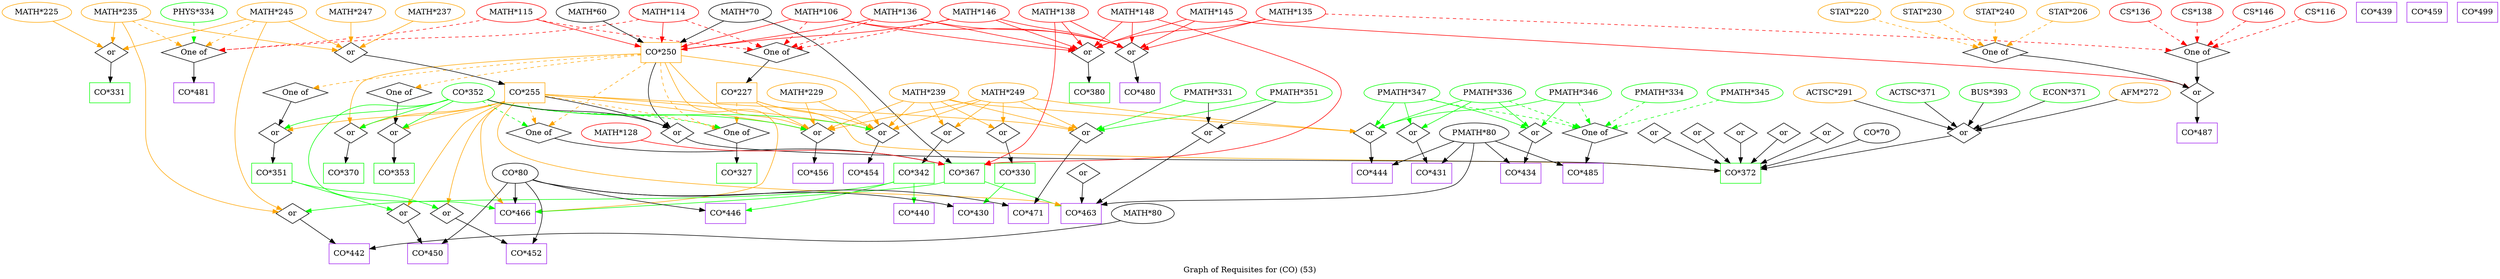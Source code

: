 strict digraph "" {
	graph [bb="0,0,4298.7,491",
		label="Graph of Requisites for (CO) (53)",
		lheight=0.21,
		lp="2149.4,11.5",
		lwidth=3.29
	];
	node [label="\N"];
	"CO*227"	[color=orange,
		height=0.5,
		pos="1158.7,329",
		shape=box,
		width=1];
	of65	[height=0.5,
		label="One of",
		pos="903.74,257",
		shape=diamond,
		width=1.6085];
	"CO*227" -> of65	[color=orange,
		pos="e,932.77,265.97 1122.5,318.05 1074.9,304.97 991.56,282.11 942.66,268.68",
		style=dashed];
	"CO*372"	[color=green,
		height=0.5,
		pos="3121.7,185",
		shape=box,
		width=1];
	"CO*227" -> "CO*372"	[color=orange,
		pos="e,3085.7,187.34 1194.8,313.3 1197.8,312.41 1200.8,311.63 1203.7,311 1337.9,282.44 1693.9,329.45 1819.7,275 1841.1,265.76 1836.3,\
248.06 1857.7,239 1872.1,232.95 2849.7,196.15 3075.5,187.72"];
	or161	[height=0.5,
		label=or,
		pos="1334.7,257",
		shape=diamond,
		width=0.81703];
	"CO*227" -> or161	[color=orange,
		pos="e,1318.5,265.27 1194.8,314.26 1228.7,301.29 1277,282.71 1295.7,275 1300.1,273.21 1304.7,271.27 1309.1,269.35"];
	or162	[height=0.5,
		label=or,
		pos="1257.7,257",
		shape=diamond,
		width=0.81703];
	"CO*227" -> or162	[color=orange,
		pos="e,1244.7,267.23 1183,310.88 1199.2,299.37 1220.5,284.35 1236.2,273.25"];
	"CO*327"	[color=green,
		height=0.5,
		pos="903.74,185",
		shape=box,
		width=1];
	of65 -> "CO*327"	[pos="e,903.74,203.1 903.74,238.7 903.74,230.98 903.74,221.71 903.74,213.11"];
	"CO*454"	[color=purple,
		height=0.5,
		pos="1330.7,185",
		shape=box,
		width=1];
	or161 -> "CO*454"	[pos="e,1331.7,203.45 1333.8,239.41 1333.4,231.71 1332.8,222.34 1332.3,213.62"];
	"CO*456"	[color=purple,
		height=0.5,
		pos="1240.7,185",
		shape=box,
		width=1];
	or162 -> "CO*456"	[pos="e,1244.9,203.04 1254.1,241.15 1252.1,232.96 1249.6,222.53 1247.3,212.95"];
	of64	[height=0.5,
		label="One of",
		pos="1371.7,401",
		shape=diamond,
		width=1.6085];
	of64 -> "CO*227"	[pos="e,1195,343.91 1343.6,391.66 1312.1,382.16 1259,365.89 1204.8,347.28"];
	"MATH*106"	[color=red,
		height=0.5,
		pos="1720.7,473",
		width=1.7151];
	"MATH*106" -> of64	[color=red,
		pos="e,1405.1,408.68 1671.5,462.12 1603,448.38 1480.1,423.73 1415,410.67",
		style=dashed];
	"CO*250"	[color=orange,
		height=0.5,
		pos="1056.7,401",
		shape=box,
		width=1];
	"MATH*106" -> "CO*250"	[color=red,
		pos="e,1092.9,404.57 1669.5,462.92 1652.7,460.14 1634,457.22 1616.7,455 1426.8,430.51 1199.2,412.43 1103.1,405.32"];
	or154	[height=0.5,
		label=or,
		pos="2089.7,401",
		shape=diamond,
		width=0.81703];
	"MATH*106" -> or154	[color=red,
		pos="e,2069.1,406.31 1770.4,462.18 1782.6,459.8 1795.6,457.28 1807.7,455 1895.6,438.42 1917.9,435.87 2005.7,419 2023.5,415.59 2043.3,\
411.59 2059.2,408.33"];
	or164	[height=0.5,
		label=or,
		pos="2168.7,401",
		shape=diamond,
		width=0.81703];
	"MATH*106" -> or164	[color=red,
		pos="e,2153.1,409.69 1769.4,461.77 1781.9,459.35 1795.3,456.92 1807.7,455 1949.2,433.26 1989.2,454.76 2127.7,419 2133,417.64 2138.5,415.73 \
2143.7,413.69"];
	"CO*250" -> of65	[color=orange,
		pos="e,895.07,272.44 1020.7,400.24 980.8,398.33 918.14,388.39 887.74,347 873.83,328.06 881.66,300.83 890.56,281.49",
		style=dashed];
	"CO*250" -> or161	[color=orange,
		pos="e,1341.7,270.87 1093,398.9 1163.3,395.93 1313.9,385.16 1345.7,347 1361.2,328.48 1353.9,299.8 1345.8,280.03"];
	"CO*250" -> or162	[color=orange,
		pos="e,1241.5,265.41 1063.6,382.79 1072.3,362.8 1089.4,330.15 1113.7,311 1152.5,280.53 1172.8,292.87 1218.7,275 1223.1,273.3 1227.7,271.39 \
1232.2,269.49"];
	of66	[height=0.5,
		label="One of",
		pos="572.74,329",
		shape=diamond,
		width=1.6085];
	"CO*250" -> of66	[color=orange,
		pos="e,601.59,338.14 1020.5,396.9 947.89,390.35 779.38,373.49 639.74,347 630.48,345.24 620.59,342.96 611.33,340.65",
		style=dashed];
	of67	[height=0.5,
		label="One of",
		pos="706.74,329",
		shape=diamond,
		width=1.6085];
	"CO*250" -> of67	[color=orange,
		pos="e,737.51,337.57 1020.7,393.64 967.54,384.16 865.24,365.45 778.74,347 768.57,344.83 757.63,342.33 747.42,339.93",
		style=dashed];
	of68	[height=0.5,
		label="One of",
		pos="1075.7,257",
		shape=diamond,
		width=1.6085];
	"CO*250" -> of68	[color=orange,
		pos="e,1064.1,271.8 1049.7,382.67 1043.2,364.53 1035.8,335.36 1042.7,311 1045.9,300.06 1052,289.17 1058.1,280.14",
		style=dashed];
	or153	[height=0.5,
		label=or,
		pos="760.74,257",
		shape=diamond,
		width=0.81703];
	"CO*250" -> or153	[color=orange,
		pos="e,765.64,272.21 1020.4,400.4 970.11,399.21 878.68,390.59 816.74,347 793.78,330.84 778.19,301.96 769.41,281.49"];
	"orCO*3724"	[height=0.5,
		label=or,
		pos="1180.7,257",
		shape=diamond,
		width=0.81703];
	"CO*250" -> "orCO*3724"	[pos="e,1165,265.5 1057.4,382.78 1058.9,363.4 1064.1,331.89 1080.7,311 1085.9,304.51 1127.9,283.48 1155.8,269.94"];
	"CO*466"	[color=purple,
		height=0.5,
		pos="989.74,113",
		shape=box,
		width=1];
	"CO*250" -> "CO*466"	[color=orange,
		pos="e,953.45,119.84 1020.6,397.4 981.35,392.9 918.71,380.59 876.74,347 848.17,324.12 845.93,310.44 836.74,275 824.46,227.58 825.66,203.13 \
858.74,167 880.81,142.91 915.36,129.54 943.44,122.26"];
	"CO*380"	[color=green,
		height=0.5,
		pos="2093.7,329",
		shape=box,
		width=1];
	or154 -> "CO*380"	[pos="e,2092.7,347.45 2090.7,383.41 2091.1,375.71 2091.7,366.34 2092.2,357.62"];
	"CO*480"	[color=purple,
		height=0.5,
		pos="2183.7,329",
		shape=box,
		width=1];
	or164 -> "CO*480"	[pos="e,2180.1,347.13 2172,384.81 2173.7,376.66 2176,366.37 2178,356.92"];
	or151	[height=0.5,
		label=or,
		pos="606.74,257",
		shape=diamond,
		width=0.81703];
	of66 -> or151	[pos="e,600.23,271.4 579.96,313.15 584.55,303.69 590.6,291.24 595.78,280.57"];
	or152	[height=0.5,
		label=or,
		pos="683.74,257",
		shape=diamond,
		width=0.81703];
	of67 -> or152	[pos="e,688.52,272.54 701.64,312.46 698.73,303.62 695.03,292.33 691.74,282.33"];
	"CO*367"	[color=green,
		height=0.5,
		pos="1831.7,185",
		shape=box,
		width=1];
	of68 -> "CO*367"	[pos="e,1795.4,188.43 1103.9,247.72 1115.8,244.51 1129.8,241.12 1142.7,239 1205.8,228.66 1640.6,198.86 1785.1,189.12"];
	"CO*370"	[color=green,
		height=0.5,
		pos="753.74,185",
		shape=box,
		width=1];
	or153 -> "CO*370"	[pos="e,755.46,203.12 759.12,239.76 758.33,231.87 757.36,222.16 756.46,213.18"];
	"orCO*3724" -> "CO*372"	[pos="e,3085.7,187.4 1195.5,247.97 1202.6,244.52 1211.4,240.85 1219.7,239 1374.2,204.77 2484.7,207.8 2642.7,203 2801.6,198.17 2990.1,191.08 \
3075.6,187.8"];
	"MATH*114"	[color=red,
		height=0.5,
		pos="1056.7,473",
		width=1.7151];
	"MATH*114" -> of64	[color=red,
		pos="e,1338.8,408.85 1102.3,460.77 1110.4,458.81 1118.8,456.82 1126.7,455 1197.4,438.77 1279.9,421.21 1328.9,410.93",
		style=dashed];
	"MATH*114" -> "CO*250"	[color=red,
		pos="e,1056.7,419.1 1056.7,454.7 1056.7,446.98 1056.7,437.71 1056.7,429.11"];
	of69	[height=0.5,
		label="One of",
		pos="631.74,401",
		shape=diamond,
		width=1.6085];
	"MATH*114" -> of69	[color=red,
		pos="e,671.22,406.78 1011.8,460.62 1003.2,458.61 994.21,456.64 985.74,455 877.82,434.04 749.99,416.74 681.32,408.05",
		style=dashed];
	"CO*481"	[color=purple,
		height=0.5,
		pos="460.74,329",
		shape=box,
		width=1];
	of69 -> "CO*481"	[pos="e,496.84,344.78 607.97,390.27 581.74,379.53 538.92,362 506.21,348.61"];
	"MATH*115"	[color=red,
		height=0.5,
		pos="1197.7,473",
		width=1.7151];
	"MATH*115" -> of64	[color=red,
		pos="e,1347.9,411.59 1232.5,458 1263.4,445.58 1308.2,427.56 1338.6,415.34",
		style=dashed];
	"MATH*115" -> "CO*250"	[color=red,
		pos="e,1091.1,419.04 1167.8,457.15 1148.2,447.39 1122.1,434.46 1100.2,423.57"];
	"MATH*115" -> of69	[color=red,
		pos="e,677.5,404.86 1153.5,460.32 1145,458.34 1136.1,456.46 1127.7,455 969.4,427.44 779.95,411.98 687.72,405.57",
		style=dashed];
	"MATH*136"	[color=red,
		height=0.5,
		pos="1878.7,473",
		width=1.7151];
	"MATH*136" -> of64	[color=red,
		pos="e,1413,406.27 1830.1,461.89 1817.6,459.46 1804.2,457 1791.7,455 1659.4,433.75 1502.6,415.89 1423.2,407.36",
		style=dashed];
	"MATH*136" -> "CO*250"	[color=red,
		pos="e,1093.2,404.51 1830.6,461.51 1818,459.07 1804.4,456.69 1791.7,455 1757.6,450.45 1259.9,415.99 1103.4,405.21"];
	"MATH*136" -> or154	[color=red,
		pos="e,2071.7,407.97 1917.9,459 1959.9,445.08 2025.3,423.37 2062.2,411.15"];
	"MATH*136" -> or164	[color=red,
		pos="e,2152.6,409.49 1926.8,461.64 1937,459.44 1947.7,457.14 1957.7,455 2033.3,438.88 2054,441.89 2127.7,419 2132.9,417.41 2138.2,415.44 \
2143.3,413.4"];
	"MATH*146"	[color=red,
		height=0.5,
		pos="1545.7,473",
		width=1.7151];
	"MATH*146" -> of64	[color=red,
		pos="e,1395.6,411.59 1511,458 1480.1,445.58 1435.3,427.56 1404.9,415.34",
		style=dashed];
	"MATH*146" -> "CO*250"	[color=red,
		pos="e,1092.9,407.18 1491.5,464.24 1394.7,450.38 1193.6,421.59 1102.9,408.6"];
	"MATH*146" -> or154	[color=red,
		pos="e,2069.5,406.69 1597.2,462.94 1613.9,460.17 1632.6,457.27 1649.7,455 1807.4,434.16 1848.5,442.8 2005.7,419 2023.7,416.28 2043.7,\
412.28 2059.6,408.84"];
	"MATH*146" -> or164	[color=red,
		pos="e,2153.2,409.83 1596.7,462.77 1613.5,459.96 1632.4,457.07 1649.7,455 1861.3,429.79 1920.5,468.42 2127.7,419 2133,417.74 2138.5,415.87 \
2143.7,413.84"];
	"CO*351"	[color=green,
		height=0.5,
		pos="447.74,185",
		shape=box,
		width=1];
	or151 -> "CO*351"	[pos="e,484.04,201.98 590.33,248.77 567.65,238.79 525.87,220.39 493.37,206.09"];
	"CO*353"	[color=green,
		height=0.5,
		pos="663.74,185",
		shape=box,
		width=1];
	or152 -> "CO*353"	[pos="e,668.66,203.2 679.6,241.5 677.24,233.23 674.21,222.62 671.43,212.89"];
	"CO*367" -> "CO*466"	[color=green,
		pos="e,1025.8,117 1795.6,180.99 1660.6,169.77 1186.7,130.37 1036.1,117.85"];
	"CO*463"	[color=purple,
		height=0.5,
		pos="1895.7,113",
		shape=box,
		width=1];
	"CO*367" -> "CO*463"	[color=green,
		pos="e,1880.1,131.1 1847.6,166.7 1855.3,158.22 1864.8,147.86 1873.3,138.58"];
	"MATH*70"	[height=0.5,
		pos="1341.7,473",
		width=1.5526];
	"MATH*70" -> "CO*250"	[pos="e,1092.8,410.86 1298.8,461.44 1246,448.49 1157,426.62 1102.8,413.32"];
	"MATH*70" -> "CO*367"	[pos="e,1868.1,198.66 1393,465.6 1536.7,447.13 1935.6,392.2 1972.7,347 2000.8,312.82 1938,243.15 1933.7,239 1917.9,223.44 1896.6,211.4 \
1877.5,202.75"];
	"MATH*60"	[height=0.5,
		pos="920.74,473",
		width=1.5526];
	"MATH*60" -> "CO*250"	[pos="e,1023.5,419.12 949.25,457.33 968.12,447.62 993.18,434.72 1014.4,423.81"];
	"CO*255"	[color=orange,
		height=0.5,
		pos="370.74,329",
		shape=box,
		width=1];
	"CO*255" -> of65	[color=orange,
		pos="e,868.83,264.25 406.84,313.42 409.82,312.5 412.82,311.68 415.74,311 582.31,272.44 629.15,296.67 798.74,275 818.53,272.47 840.31,\
269.05 858.88,265.94",
		style=dashed];
	"CO*255" -> or161	[color=orange,
		pos="e,1320,265.97 406.8,313.24 409.79,312.37 412.8,311.6 415.74,311 799.3,232.83 914.26,362.7 1295.7,275 1300.7,273.86 1305.8,272.1 \
1310.6,270.14"];
	"CO*255" -> or162	[color=orange,
		pos="e,1243,265.95 406.8,313.26 409.79,312.38 412.8,311.61 415.74,311 765.66,238.97 870.74,355.73 1218.7,275 1223.7,273.85 1228.8,272.09 \
1233.6,270.13"];
	"CO*255" -> of68	[color=orange,
		pos="e,1041.3,264.42 406.81,313.32 409.8,312.43 412.81,311.64 415.74,311 657.34,258.75 725.13,302.78 970.74,275 990.72,272.74 1012.7,\
269.33 1031.3,266.15",
		style=dashed];
	"CO*255" -> or153	[color=orange,
		pos="e,745.56,265.86 406.85,313.49 409.83,312.56 412.82,311.71 415.74,311 548.78,278.56 589.55,310.74 721.74,275 726.57,273.69 731.57,\
271.89 736.32,269.94"];
	"CO*255" -> "orCO*3724"	[pos="e,1166,266.12 406.8,313.27 409.8,312.39 412.8,311.61 415.74,311 732.46,245.04 828.13,350.35 1142.7,275 1147.4,273.89 1152.1,272.23 \
1156.7,270.36"];
	"CO*255" -> "CO*466"	[color=orange,
		pos="e,953.68,115.23 386.95,310.99 424.86,271.38 517.45,175.72 535.74,167 607.18,132.96 842.87,119.79 943.52,115.63"];
	"CO*255" -> or151	[color=orange,
		pos="e,590.19,265.16 406.96,313.88 409.92,312.86 412.87,311.89 415.74,311 480.42,291 499.23,295.49 563.74,275 569.29,273.24 575.15,271.11 \
580.69,268.97"];
	"CO*255" -> or152	[color=orange,
		pos="e,668.52,265.71 406.89,313.62 409.86,312.66 412.84,311.77 415.74,311 515.35,284.66 545.83,303.82 644.74,275 649.54,273.6 654.53,\
271.75 659.27,269.79"];
	"CO*255" -> "CO*463"	[color=orange,
		pos="e,1859.4,116.78 397.35,310.83 413.4,300.47 434.26,286.99 452.74,275 526.59,227.11 534.82,193.52 618.74,167 727.09,132.77 1527.3,\
136.78 1640.7,131 1713.7,127.28 1798.3,121.32 1849.4,117.53"];
	or159	[height=0.5,
		label=or,
		pos="447.74,113",
		shape=diamond,
		width=0.81703];
	"CO*255" -> or159	[color=orange,
		pos="e,432.68,121.99 365.62,310.77 357.48,279.89 344.89,213.93 369.74,167 375.69,155.77 403.1,138.67 423.76,126.95"];
	or160	[height=0.5,
		label=or,
		pos="524.74,113",
		shape=diamond,
		width=0.81703];
	"CO*255" -> or160	[color=orange,
		pos="e,508.43,121.12 372.15,310.89 375.48,274.11 384.94,189.07 402.74,167 427.99,135.71 448.87,147.03 485.74,131 490.05,129.13 494.63,\
127.14 499.07,125.2"];
	or163	[height=0.5,
		label=or,
		pos="1595.7,257",
		shape=diamond,
		width=0.81703];
	"CO*255" -> or163	[color=orange,
		pos="e,1580.6,265.82 406.79,313.21 409.79,312.34 412.8,311.59 415.74,311 664.11,261.58 1307.2,328.37 1554.7,275 1560.2,273.83 1565.8,\
271.98 1571,269.92"];
	"CO*450"	[color=purple,
		height=0.5,
		pos="606.74,41",
		shape=box,
		width=1];
	or159 -> "CO*450"	[pos="e,570.44,57.981 464.16,104.77 486.84,94.789 528.62,76.393 561.12,62.086"];
	"CO*452"	[color=purple,
		height=0.5,
		pos="973.74,41",
		shape=box,
		width=1];
	or160 -> "CO*452"	[pos="e,937.67,47.624 547.01,108.53 616.84,97.642 832.53,64.016 927.75,49.17"];
	"CO*471"	[color=purple,
		height=0.5,
		pos="1595.7,113",
		shape=box,
		width=1];
	or163 -> "CO*471"	[pos="e,1595.7,131.19 1595.7,238.87 1595.7,214.67 1595.7,170.21 1595.7,141.39"];
	"CO*351" -> or159	[color=green,
		pos="e,447.74,131.1 447.74,166.7 447.74,158.98 447.74,149.71 447.74,141.11"];
	"CO*351" -> or160	[color=green,
		pos="e,513.33,124.38 466.78,166.7 478.65,155.91 493.86,142.07 505.73,131.29"];
	or147	[height=0.5,
		label=or,
		pos="370.74,401",
		shape=diamond,
		width=0.81703];
	or147 -> "CO*255"	[pos="e,370.74,347.1 370.74,382.7 370.74,374.98 370.74,365.71 370.74,357.11"];
	"MATH*235"	[color=orange,
		height=0.5,
		pos="343.74,473",
		width=1.7151];
	"MATH*235" -> of69	[color=orange,
		pos="e,601.01,409.47 389.7,460.83 445.35,447.31 538.2,424.74 591.27,411.84",
		style=dashed];
	"MATH*235" -> or147	[color=orange,
		pos="e,365.36,415.97 350.28,455.05 353.71,446.17 357.96,435.14 361.7,425.44"];
	or149	[height=0.5,
		label=or,
		pos="238.74,401",
		shape=diamond,
		width=0.81703];
	"MATH*235" -> or149	[color=orange,
		pos="e,252.28,411.02 320.18,456.29 302.37,444.41 278.09,428.23 260.68,416.62"];
	or157	[height=0.5,
		label=or,
		pos="241.74,113",
		shape=diamond,
		width=0.81703];
	"MATH*235" -> or157	[color=orange,
		pos="e,251.06,125.34 336.26,454.89 325.45,428.58 306.74,376.37 306.74,330 306.74,330 306.74,330 306.74,256 306.74,208.71 276.57,159.93 \
257.34,133.66"];
	"CO*331"	[color=green,
		height=0.5,
		pos="242.74,329",
		shape=box,
		width=1];
	or149 -> "CO*331"	[pos="e,241.75,347.45 239.69,383.41 240.13,375.71 240.67,366.34 241.17,357.62"];
	"CO*442"	[color=purple,
		height=0.5,
		pos="293.74,41",
		shape=box,
		width=1];
	or157 -> "CO*442"	[pos="e,280.97,59.191 250.57,100.13 257.22,91.173 266.58,78.568 274.89,67.383"];
	"MATH*245"	[color=orange,
		height=0.5,
		pos="202.74,473",
		width=1.7151];
	"MATH*245" -> of69	[color=orange,
		pos="e,591.97,406.66 247.42,460.5 255.81,458.53 264.52,456.6 272.74,455 382.3,433.66 512.14,416.47 581.74,407.91",
		style=dashed];
	"MATH*245" -> or147	[color=orange,
		pos="e,354.17,408.91 236.74,457.83 268.65,444.54 315.68,424.94 344.71,412.85"];
	"MATH*245" -> or149	[color=orange,
		pos="e,232.03,415.06 211.46,455.05 216.25,445.73 222.26,434.06 227.41,424.04"];
	"MATH*245" -> or157	[color=orange,
		pos="e,232.45,125.75 197.89,454.67 190.87,428.08 178.74,375.5 178.74,330 178.74,330 178.74,330 178.74,256 178.74,209.2 207.69,160.59 \
226.35,134.14"];
	"MATH*237"	[color=orange,
		height=0.5,
		pos="625.74,473",
		width=1.7151];
	"MATH*237" -> or147	[color=orange,
		pos="e,390.07,407.3 582.49,460.13 530.42,445.83 444.41,422.22 399.72,409.96"];
	"MATH*247"	[color=orange,
		height=0.5,
		pos="484.74,473",
		width=1.7151];
	"MATH*247" -> or147	[color=orange,
		pos="e,384.87,410.67 459.44,456.46 439.71,444.35 412.55,427.67 393.5,415.97"];
	"CO*352"	[color=green,
		height=0.5,
		pos="943.74,329",
		width=1.2999];
	"CO*352" -> of65	[color=green,
		pos="e,912.25,272.89 934.06,311.05 929.02,302.22 922.76,291.28 917.25,281.63",
		style=dashed];
	"CO*352" -> or161	[color=green,
		pos="e,1319.5,265.74 987.74,322.83 1068.8,313.07 1238.7,291.43 1295.7,275 1300.5,273.62 1305.5,271.78 1310.3,269.82"];
	"CO*352" -> or162	[color=green,
		pos="e,1242.1,265.76 987.82,322.56 1042.7,315.09 1139.1,299.7 1218.7,275 1223.3,273.58 1228.1,271.8 1232.6,269.92"];
	"CO*352" -> of68	[color=green,
		pos="e,1055.4,268.77 970.14,314 992.23,302.29 1023.7,285.6 1046.5,273.49",
		style=dashed];
	"CO*352" -> or153	[color=green,
		pos="e,777.94,264.58 911.87,315.81 876.6,302.32 820.41,280.82 787.39,268.19"];
	"CO*352" -> "orCO*3724"	[pos="e,1165.1,265.69 983.58,319.38 1024.2,310.13 1088.7,294.16 1142.7,275 1147,273.51 1151.4,271.74 1155.6,269.92"];
	"CO*352" -> "CO*466"	[color=green,
		pos="e,989.68,131.33 954.37,310.99 960.16,300.9 966.91,287.65 970.74,275 984.54,229.5 988.4,173.96 989.43,141.43"];
	"CO*352" -> or151	[color=green,
		pos="e,622.37,265.81 899.05,323.37 840.09,316.52 733.52,301.53 645.74,275 641.17,273.62 636.41,271.84 631.86,269.97"];
	"CO*352" -> or152	[color=green,
		pos="e,699.44,265.59 902.41,320.35 857.54,311.52 784.1,295.55 722.74,275 718.21,273.48 713.47,271.64 708.93,269.74"];
	"CO*330"	[color=green,
		height=0.5,
		pos="1515.7,185",
		shape=box,
		width=1];
	"CO*430"	[color=purple,
		height=0.5,
		pos="1505.7,113",
		shape=box,
		width=1];
	"CO*330" -> "CO*430"	[color=green,
		pos="e,1508.2,131.1 1513.3,166.7 1512.2,158.98 1510.8,149.71 1509.6,141.11"];
	or148	[height=0.5,
		label=or,
		pos="1516.7,257",
		shape=diamond,
		width=0.81703];
	or148 -> "CO*330"	[pos="e,1516,203.28 1516.5,239.05 1516.4,231.35 1516.3,222.03 1516.1,213.36"];
	"MATH*239"	[color=orange,
		height=0.5,
		pos="1595.7,329",
		width=1.7151];
	"MATH*239" -> or161	[color=orange,
		pos="e,1354.3,263.23 1551.8,316.2 1498.4,301.89 1409.9,278.15 1364.1,265.88"];
	"MATH*239" -> or162	[color=orange,
		pos="e,1273,265.71 1551.1,316.57 1542.7,314.59 1534,312.64 1525.7,311 1424.7,290.83 1395.7,303.82 1296.7,275 1291.9,273.6 1287,271.75 \
1282.2,269.79"];
	"MATH*239" -> or163	[color=orange,
		pos="e,1595.7,275.1 1595.7,310.7 1595.7,302.98 1595.7,293.71 1595.7,285.11"];
	"MATH*239" -> or148	[color=orange,
		pos="e,1528.4,268.29 1577.4,311.76 1565,300.77 1548.6,286.26 1536,275.08"];
	or150	[height=0.5,
		label=or,
		pos="1439.7,257",
		shape=diamond,
		width=0.81703];
	"MATH*239" -> or150	[color=orange,
		pos="e,1455.8,265.2 1563.4,313.5 1534.3,300.43 1492.1,281.48 1465.3,269.45"];
	or158	[height=0.5,
		label=or,
		pos="2220.7,257",
		shape=diamond,
		width=0.81703];
	"MATH*239" -> or158	[color=orange,
		pos="e,2194.8,259.15 1639.6,316.33 1648.2,314.33 1657.2,312.43 1665.7,311 1860,278.31 2096.1,264.1 2184.8,259.65"];
	"CO*342"	[color=green,
		height=0.5,
		pos="1420.7,185",
		shape=box,
		width=1];
	or150 -> "CO*342"	[pos="e,1425.4,203.04 1435.7,241.15 1433.5,232.96 1430.7,222.53 1428.1,212.95"];
	"CO*444"	[color=purple,
		height=0.5,
		pos="2224.7,185",
		shape=box,
		width=1];
	or158 -> "CO*444"	[pos="e,2223.7,203.45 2221.7,239.41 2222.1,231.71 2222.7,222.34 2223.2,213.62"];
	"CO*342" -> or157	[color=green,
		pos="e,256.44,122.18 1384.7,169.22 1381.7,168.35 1378.7,167.59 1375.7,167 1136.8,119.3 517.19,185.78 279.74,131 275.1,129.93 270.33,128.28 \
265.81,126.43"];
	"CO*440"	[color=purple,
		height=0.5,
		pos="1415.7,113",
		shape=box,
		width=1];
	"CO*342" -> "CO*440"	[color=green,
		pos="e,1417,131.1 1419.5,166.7 1419,158.98 1418.3,149.71 1417.7,141.11"];
	"CO*446"	[color=purple,
		height=0.5,
		pos="1266.7,113",
		shape=box,
		width=1];
	"CO*342" -> "CO*446"	[color=green,
		pos="e,1302.9,130.43 1384.6,167.59 1363,157.75 1335.3,145.15 1312.2,134.64"];
	"MATH*249"	[color=orange,
		height=0.5,
		pos="1454.7,329",
		width=1.7151];
	"MATH*249" -> or161	[color=orange,
		pos="e,1349,266.33 1428.4,312.64 1407.3,300.34 1378,283.26 1357.9,271.48"];
	"MATH*249" -> or162	[color=orange,
		pos="e,1273.9,265.43 1413.8,315.35 1381.7,305.17 1336,290.12 1296.7,275 1292.4,273.31 1287.7,271.42 1283.3,269.52"];
	"MATH*249" -> or163	[color=orange,
		pos="e,1580.3,265.69 1484.6,313.15 1510.4,300.39 1547,282.19 1571.1,270.24"];
	"MATH*249" -> or148	[color=orange,
		pos="e,1507,269.02 1469.4,311.41 1478.7,300.97 1490.6,287.48 1500.2,276.67"];
	"MATH*249" -> or150	[color=orange,
		pos="e,1443,273.2 1451,310.7 1449.2,302.34 1447.1,292.16 1445.1,282.99"];
	"MATH*249" -> or158	[color=orange,
		pos="e,2194.9,259.4 1498.6,316.2 1507.2,314.21 1516.2,312.35 1524.7,311 1654.1,290.5 2061.4,266.83 2184.9,259.96"];
	"MATH*225"	[color=orange,
		height=0.5,
		pos="61.745,473",
		width=1.7151];
	"MATH*225" -> or149	[color=orange,
		pos="e,221.65,408.76 97.138,458 131.04,444.6 181.43,424.67 212.07,412.55"];
	"MATH*128"	[color=red,
		height=0.5,
		pos="1748.7,257",
		width=1.7151];
	"MATH*128" -> "CO*367"	[color=red,
		pos="e,1811.4,203.12 1768,239.76 1778.6,230.84 1791.9,219.6 1803.6,209.71"];
	"MATH*138"	[color=red,
		height=0.5,
		pos="2028.7,473",
		width=1.7151];
	"MATH*138" -> or154	[color=red,
		pos="e,2079.8,413.44 2043.2,455.41 2052.2,445.1 2063.8,431.81 2073.1,421.07"];
	"MATH*138" -> or164	[color=red,
		pos="e,2153.4,409.69 2058.4,457.15 2084,444.39 2120.4,426.19 2144.3,414.24"];
	"MATH*138" -> "CO*367"	[color=red,
		pos="e,1867.9,194.74 2032.8,455 2041.7,413.01 2058.3,303.12 2005.7,239 1997.4,228.83 1926.3,209.47 1877.6,197.17"];
	"MATH*148"	[color=red,
		height=0.5,
		pos="2169.7,473",
		width=1.7151];
	"MATH*148" -> or154	[color=red,
		pos="e,2101.5,412.29 2151.2,455.76 2138.6,444.77 2122,430.26 2109.3,419.08"];
	"MATH*148" -> or164	[color=red,
		pos="e,2169,419.1 2169.5,454.7 2169.4,446.98 2169.3,437.71 2169.1,429.11"];
	"MATH*148" -> "CO*367"	[color=red,
		pos="e,1867.9,194.68 2214.4,460.47 2222.8,458.5 2231.5,456.58 2239.7,455 2407.5,422.72 3100.8,444.86 2994.7,311 2951.2,256.08 2757.1,\
248.67 2687.7,239 2347.1,191.53 2256,245.63 1914.7,203 1902.7,201.49 1889.7,199.18 1877.7,196.74"];
	"orCO*3720"	[height=0.5,
		label=or,
		pos="3451.7,257",
		shape=diamond,
		width=0.81703];
	"orCO*3720" -> "CO*372"	[pos="e,3157.9,189.72 3436.5,248.19 3429.7,244.95 3421.5,241.39 3413.7,239 3329,212.78 3226.2,197.85 3167.9,190.89"];
	"orCO*3721"	[height=0.5,
		label=or,
		pos="2967.7,257",
		shape=diamond,
		width=0.81703];
	"orCO*3721" -> "CO*372"	[pos="e,3085.5,202.48 2983.9,248.64 3005.6,238.78 3045,220.88 3076.1,206.73"];
	"orCO*3722"	[height=0.5,
		label=or,
		pos="3044.7,257",
		shape=diamond,
		width=0.81703];
	"orCO*3722" -> "CO*372"	[pos="e,3102.9,203.16 3056.1,245.67 3066.4,236.32 3081.9,222.2 3095.3,210.04"];
	"orCO*3723"	[height=0.5,
		label=or,
		pos="3121.7,257",
		shape=diamond,
		width=0.81703];
	"orCO*3723" -> "CO*372"	[pos="e,3121.7,203.1 3121.7,238.7 3121.7,230.98 3121.7,221.71 3121.7,213.11"];
	"orCO*3725"	[height=0.5,
		label=or,
		pos="3198.7,257",
		shape=diamond,
		width=0.81703];
	"orCO*3725" -> "CO*372"	[pos="e,3140.6,203.16 3187.4,245.67 3177.1,236.32 3161.6,222.2 3148.2,210.04"];
	"orCO*3726"	[height=0.5,
		label=or,
		pos="3275.7,257",
		shape=diamond,
		width=0.81703];
	"orCO*3726" -> "CO*372"	[pos="e,3158,202.48 3259.6,248.64 3237.9,238.78 3198.5,220.88 3167.4,206.73"];
	"AFM*272"	[color=orange,
		height=0.5,
		pos="3096.7,329",
		width=1.5165];
	"AFM*272" -> "orCO*3720"	[pos="e,3436.6,265.95 3136.5,316.66 3144.5,314.6 3152.9,312.6 3160.7,311 3272,288.38 3304.6,306.5 3413.7,275 3418.2,273.7 3422.9,271.97 \
3427.3,270.11"];
	"ACTSC*291"	[color=orange,
		height=0.5,
		pos="3234.7,329",
		width=1.8054];
	"ACTSC*291" -> "orCO*3720"	[pos="e,3436,265.59 3280.9,316.15 3317.4,306.35 3369.4,291.41 3413.7,275 3417.9,273.45 3422.3,271.65 3426.6,269.82"];
	"ACTSC*371"	[color=green,
		height=0.5,
		pos="3382.7,329",
		width=1.8054];
	"ACTSC*371" -> "orCO*3720"	[pos="e,3441.3,268.6 3399.1,311.41 3409.6,300.74 3423.3,286.88 3434.1,275.95"];
	"BUS*393"	[color=green,
		height=0.5,
		pos="3519.7,329",
		width=1.4985];
	"BUS*393" -> "orCO*3720"	[pos="e,3462.1,268.71 3504,311.76 3493.6,301.1 3480.1,287.15 3469.4,276.13"];
	"ECON*371"	[color=green,
		height=0.5,
		pos="3653.7,329",
		width=1.7151];
	"ECON*371" -> "orCO*3720"	[pos="e,3469.6,264.17 3615.3,314.67 3575.5,300.88 3514.3,279.68 3479.2,267.5"];
	"CO*70"	[height=0.5,
		pos="3363.7,257",
		width=1.1374];
	"CO*70" -> "CO*372"	[pos="e,3158,195.34 3332.6,245.11 3326.4,243.01 3319.9,240.89 3313.7,239 3264.3,223.78 3207.1,208.25 3168,197.96"];
	"MATH*135"	[color=red,
		height=0.5,
		pos="2451.7,473",
		width=1.7151];
	"MATH*135" -> or154	[color=red,
		pos="e,2105.4,409.57 2407.1,460.48 2398.7,458.51 2390,456.59 2381.7,455 2271.1,433.68 2239.4,448.82 2130.7,419 2125.5,417.56 2120,415.62 \
2114.8,413.56"];
	"MATH*135" -> or164	[color=red,
		pos="e,2188.6,406.9 2406.3,460.75 2347.8,446.28 2247.8,421.56 2198.3,409.32"];
	of71	[height=0.5,
		label="One of",
		pos="3762.7,401",
		shape=diamond,
		width=1.6085];
	"MATH*135" -> of71	[color=red,
		pos="e,3716.8,404.75 2512,468.99 2669.4,461.09 3106.2,439.01 3469.7,419 3552.2,414.46 3647.6,408.86 3706.6,405.36",
		style=dashed];
	or165	[height=0.5,
		label=or,
		pos="3762.7,329",
		shape=diamond,
		width=0.81703];
	of71 -> or165	[pos="e,3762.7,347.1 3762.7,382.7 3762.7,374.98 3762.7,365.71 3762.7,357.11"];
	"CO*487"	[color=purple,
		height=0.5,
		pos="3762.7,257",
		shape=box,
		width=1];
	or165 -> "CO*487"	[pos="e,3762.7,275.1 3762.7,310.7 3762.7,302.98 3762.7,293.71 3762.7,285.11"];
	"MATH*145"	[color=red,
		height=0.5,
		pos="2310.7,473",
		width=1.7151];
	"MATH*145" -> or154	[color=red,
		pos="e,2105.9,409.19 2266.3,460.34 2229.6,450.37 2176.4,435.12 2130.7,419 2125.7,417.22 2120.4,415.15 2115.3,413.08"];
	"MATH*145" -> or164	[color=red,
		pos="e,2184.3,409.69 2280.6,457.15 2254.7,444.39 2217.8,426.19 2193.6,414.24"];
	"MATH*145" -> or165	[color=red,
		pos="e,3748,337.96 2354.2,460.15 2362.9,458.13 2372.1,456.28 2380.7,455 2665.6,412.84 2740.8,443.73 3027.7,419 3165.1,407.17 3198.7,397.35 \
3335.7,383 3508.4,364.92 3556.8,391.04 3724.7,347 3729.4,345.79 3734.1,344.08 3738.6,342.2"];
	"CO*80"	[height=0.5,
		pos="1138.7,185",
		width=1.1374];
	"CO*80" -> "CO*466"	[pos="e,1025.8,130.93 1111.8,171.32 1090.4,161.3 1060.1,147.08 1035.1,135.31"];
	"CO*80" -> "CO*450"	[pos="e,642.9,43.802 1121.5,168.28 1094.6,143.94 1044.8,99.437 1034.7,95 967.08,65.146 748.97,49.807 652.91,44.358"];
	"CO*80" -> "CO*452"	[pos="e,1009.9,54.589 1130.9,167 1121.2,147.52 1103.1,115.64 1079.7,95 1062.2,79.461 1039.3,67.254 1019.2,58.492"];
	"CO*80" -> "CO*471"	[pos="e,1559.6,128.56 1170.4,173.39 1178.6,170.98 1187.4,168.64 1195.7,167 1348.1,136.83 1394.5,166.08 1549.7,130.86"];
	"CO*80" -> "CO*430"	[pos="e,1469.6,128.45 1170.5,173.59 1178.6,171.17 1187.5,168.79 1195.7,167 1308.8,142.62 1343.6,159.22 1459.6,130.94"];
	"CO*80" -> "CO*446"	[pos="e,1235.3,131.18 1163.4,170.5 1181.3,160.74 1205.8,147.34 1226.4,136.04"];
	"CO*431"	[color=purple,
		height=0.5,
		pos="2318.7,185",
		shape=box,
		width=1];
	or155	[height=0.5,
		label=or,
		pos="2297.7,257",
		shape=diamond,
		width=0.81703];
	or155 -> "CO*431"	[pos="e,2313.6,203.2 2302.1,241.5 2304.6,233.23 2307.8,222.62 2310.7,212.89"];
	"PMATH*336"	[color=green,
		height=0.5,
		pos="2305.7,329",
		width=1.8776];
	"PMATH*336" -> or158	[color=green,
		pos="e,2232.7,267.88 2286,311.76 2272.4,300.53 2254.3,285.62 2240.6,274.36"];
	"PMATH*336" -> or155	[color=green,
		pos="e,2299.6,274.14 2303.8,310.7 2302.9,302.75 2301.8,293.16 2300.8,284.34"];
	or156	[height=0.5,
		label=or,
		pos="2515.7,257",
		shape=diamond,
		width=0.81703];
	"PMATH*336" -> or156	[color=green,
		pos="e,2500,265.55 2351.2,315.64 2386.1,305.73 2435.5,290.9 2477.7,275 2481.9,273.43 2486.3,271.62 2490.6,269.78"];
	of70	[height=0.5,
		label="One of",
		pos="2620.7,257",
		shape=diamond,
		width=1.6085];
	"PMATH*336" -> of70	[color=green,
		pos="e,2591.1,265.8 2355.6,316.75 2364.3,314.81 2373.3,312.83 2381.7,311 2458.1,294.48 2477.7,292.61 2553.7,275 2562.7,272.94 2572.2,\
270.59 2581.2,268.32",
		style=dashed];
	"CO*434"	[color=purple,
		height=0.5,
		pos="2485.7,185",
		shape=box,
		width=1];
	or156 -> "CO*434"	[pos="e,2493.1,203.18 2510,242.5 2506.3,234.01 2501.5,222.77 2497.1,212.54"];
	"CO*485"	[color=purple,
		height=0.5,
		pos="2597.7,185",
		shape=box,
		width=1];
	of70 -> "CO*485"	[pos="e,2603.5,203.46 2615.6,240.46 2613,232.42 2609.7,222.36 2606.6,213.09"];
	"PMATH*347"	[color=green,
		height=0.5,
		pos="2458.7,329",
		width=1.8776];
	"PMATH*347" -> or158	[color=green,
		pos="e,2236.5,265.5 2408.6,316.87 2368,307.32 2309.5,292.37 2259.7,275 2255.2,273.42 2250.5,271.56 2246,269.65"];
	"PMATH*347" -> or155	[color=green,
		pos="e,2314,265.33 2424.5,313.39 2399.8,302.82 2365.7,288.13 2335.7,275 2331.7,273.23 2327.5,271.35 2323.3,269.5"];
	"PMATH*347" -> or156	[color=green,
		pos="e,2506.2,269.75 2472.5,311.05 2480.8,300.97 2491.2,288.12 2499.8,277.6"];
	"PMATH*347" -> of70	[color=green,
		pos="e,2597.8,267.92 2492.7,313.33 2520.9,301.13 2560.8,283.9 2588.5,271.92",
		style=dashed];
	"PMATH*80"	[height=0.5,
		pos="2406.7,257",
		width=1.7151];
	"PMATH*80" -> "CO*463"	[pos="e,1932,113.7 2403.6,238.69 2398.8,217.98 2387.7,183.97 2363.7,167 2296.8,119.5 2046.8,113.91 1942.2,113.71"];
	"PMATH*80" -> "CO*444"	[pos="e,2260.9,199.92 2370.8,242.17 2342.1,231.13 2301.7,215.6 2270.7,203.66"];
	"PMATH*80" -> "CO*431"	[pos="e,2340.3,203.12 2386.3,239.76 2375,230.75 2360.7,219.39 2348.2,209.43"];
	"PMATH*80" -> "CO*434"	[pos="e,2466.4,203.12 2425.1,239.76 2435,230.92 2447.6,219.82 2458.7,210"];
	"PMATH*80" -> "CO*485"	[pos="e,2561.7,199.22 2443.6,242.5 2474.6,231.15 2519,214.87 2552.2,202.69"];
	"PMATH*346"	[color=green,
		height=0.5,
		pos="2611.7,329",
		width=1.8776];
	"PMATH*346" -> or158	[color=green,
		pos="e,2235.9,265.81 2563.2,316.46 2554.1,314.49 2544.7,312.58 2535.7,311 2413.9,289.48 2379,308.04 2259.7,275 2254.9,273.66 2249.9,271.85 \
2245.2,269.9"];
	"PMATH*346" -> or156	[color=green,
		pos="e,2528.5,267.28 2589.5,311.76 2573.6,300.22 2552.5,284.8 2536.9,273.44"];
	"PMATH*346" -> of70	[color=green,
		pos="e,2618.6,274.62 2614,310.7 2615,302.87 2616.2,293.44 2617.3,284.73",
		style=dashed];
	"CO*439"	[color=purple,
		height=0.5,
		pos="4082.7,473",
		shape=box,
		width=1];
	"MATH*80"	[height=0.5,
		pos="344.74,113",
		width=1.5526];
	"MATH*80" -> "CO*442"	[pos="e,306.46,59.447 332.66,95.411 326.61,87.115 319.16,76.891 312.41,67.615"];
	"MATH*229"	[color=orange,
		height=0.5,
		pos="1274.7,329",
		width=1.7151];
	"MATH*229" -> or161	[color=orange,
		pos="e,1324.9,269.44 1289,311.41 1297.8,301.1 1309.2,287.81 1318.4,277.07"];
	"MATH*229" -> or162	[color=orange,
		pos="e,1261.4,273.2 1270.5,310.7 1268.5,302.34 1266,292.16 1263.8,282.99"];
	"CO*459"	[color=purple,
		height=0.5,
		pos="4172.7,473",
		shape=box,
		width=1];
	"orCO*4630"	[height=0.5,
		label=or,
		pos="1895.7,257",
		shape=diamond,
		width=0.81703];
	"orCO*4630" -> "CO*463"	[pos="e,1895.7,131.19 1895.7,238.87 1895.7,214.67 1895.7,170.21 1895.7,141.39"];
	"orCO*4631"	[height=0.5,
		label=or,
		pos="1952.7,185",
		shape=diamond,
		width=0.81703];
	"orCO*4631" -> "CO*463"	[pos="e,1909.7,131.08 1943.3,172.44 1936,163.38 1925.4,150.44 1916.1,139.04"];
	"PMATH*331"	[color=green,
		height=0.5,
		pos="1742.7,329",
		width=1.8776];
	"PMATH*331" -> or163	[color=green,
		pos="e,1611.4,265.46 1711.2,312.98 1684.1,300.07 1645.5,281.71 1620.6,269.82"];
	"PMATH*331" -> "orCO*4630"	[pos="e,1879.8,265.31 1775.2,313.15 1803.7,300.13 1844.5,281.46 1870.5,269.53"];
	"PMATH*351"	[color=green,
		height=0.5,
		pos="1895.7,329",
		width=1.8776];
	"PMATH*351" -> or163	[color=green,
		pos="e,1615.9,262.7 1846.5,316.52 1783.9,301.9 1677.5,277.08 1625.8,265.01"];
	"PMATH*351" -> "orCO*4630"	[pos="e,1895.7,275.1 1895.7,310.7 1895.7,302.98 1895.7,293.71 1895.7,285.11"];
	"PHYS*334"	[color=green,
		height=0.5,
		pos="764.74,473",
		width=1.6429];
	"PHYS*334" -> of69	[color=green,
		pos="e,652.11,412.72 736.54,457.15 714.39,445.5 683.64,429.31 661.18,417.49",
		style=dashed];
	"PMATH*334"	[color=green,
		height=0.5,
		pos="2764.7,329",
		width=1.8776];
	"PMATH*334" -> of70	[color=green,
		pos="e,2642.2,268.45 2733.9,312.98 2709.5,301.14 2675.7,284.7 2651.4,272.89",
		style=dashed];
	"PMATH*345"	[color=green,
		height=0.5,
		pos="2917.7,329",
		width=1.8776];
	"PMATH*345" -> of70	[color=green,
		pos="e,2652.1,265.4 2869,316.52 2811.4,302.93 2716.3,280.53 2662.1,267.75",
		style=dashed];
	of72	[height=0.5,
		label="One of",
		pos="3402.7,401",
		shape=diamond,
		width=1.6085];
	of72 -> or165	[pos="e,3747.6,337.87 3446,396.45 3508.6,390.51 3627.5,376.22 3724.7,347 3729.2,345.65 3733.9,343.9 3738.3,342.03"];
	"CS*116"	[color=red,
		height=0.5,
		pos="3982.7,473",
		width=1.2818];
	"CS*116" -> of71	[color=red,
		pos="e,3789.8,410.61 3947.9,460.91 3907.4,448.02 3840.8,426.83 3799.5,413.69",
		style=dashed];
	"CS*136"	[color=red,
		height=0.5,
		pos="3652.7,473",
		width=1.2818];
	"CS*136" -> of71	[color=red,
		pos="e,3744.8,413.43 3675.8,457.33 3693.5,446.09 3717.8,430.59 3736.3,418.85",
		style=dashed];
	"CS*138"	[color=red,
		height=0.5,
		pos="3762.7,473",
		width=1.2818];
	"CS*138" -> of71	[color=red,
		pos="e,3762.7,419.1 3762.7,454.7 3762.7,446.98 3762.7,437.71 3762.7,429.11",
		style=dashed];
	"CS*146"	[color=red,
		height=0.5,
		pos="3872.7,473",
		width=1.2818];
	"CS*146" -> of71	[color=red,
		pos="e,3780.7,413.43 3849.7,457.33 3832,446.09 3807.7,430.59 3789.2,418.85",
		style=dashed];
	"STAT*206"	[color=orange,
		height=0.5,
		pos="3532.7,473",
		width=1.5526];
	"STAT*206" -> of72	[color=orange,
		pos="e,3423,412.93 3505.2,457.15 3483.7,445.57 3453.8,429.51 3431.9,417.7",
		style=dashed];
	"STAT*220"	[color=orange,
		height=0.5,
		pos="3142.7,473",
		width=1.5526];
	"STAT*220" -> of72	[color=orange,
		pos="e,3373.1,409.97 3184.2,460.83 3233.5,447.57 3315,425.62 3363.3,412.61",
		style=dashed];
	"STAT*230"	[color=orange,
		height=0.5,
		pos="3272.7,473",
		width=1.5526];
	"STAT*230" -> of72	[color=orange,
		pos="e,3382.4,412.93 3300.3,457.15 3321.8,445.57 3351.7,429.51 3373.6,417.7",
		style=dashed];
	"STAT*240"	[color=orange,
		height=0.5,
		pos="3402.7,473",
		width=1.5526];
	"STAT*240" -> of72	[color=orange,
		pos="e,3402.7,419.1 3402.7,454.7 3402.7,446.98 3402.7,437.71 3402.7,429.11",
		style=dashed];
	"CO*499"	[color=purple,
		height=0.5,
		pos="4262.7,473",
		shape=box,
		width=1];
}
